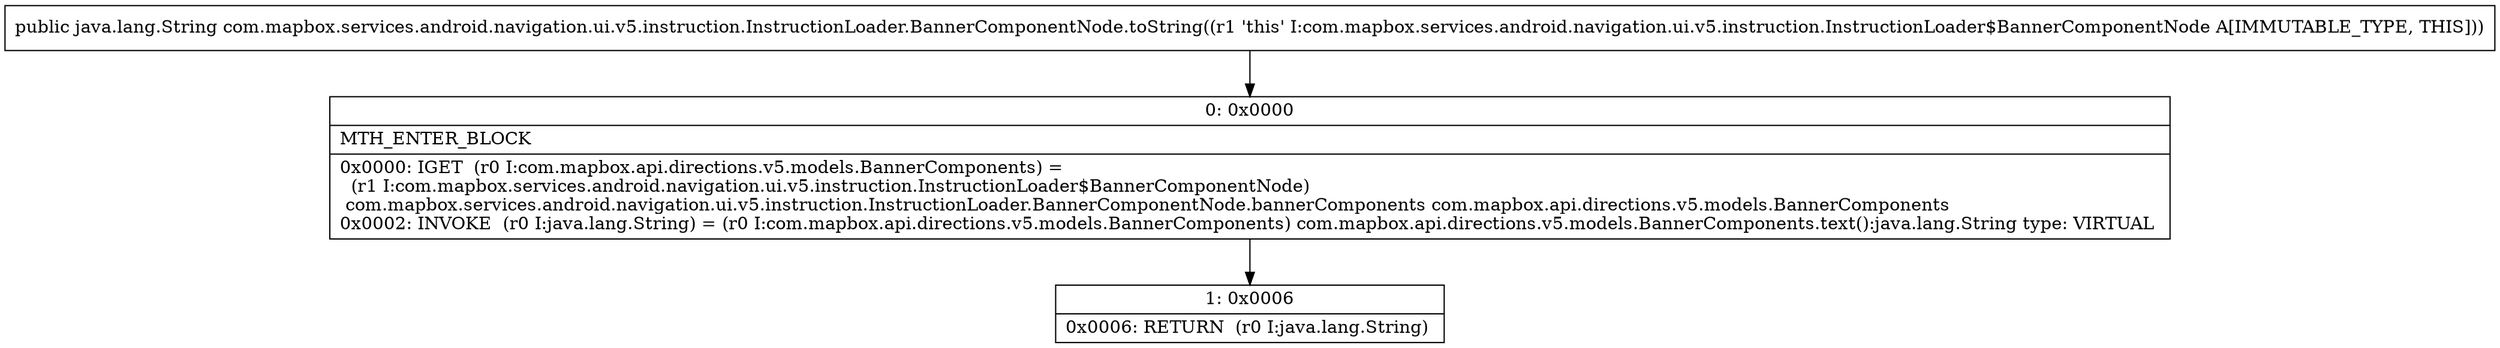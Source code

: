 digraph "CFG forcom.mapbox.services.android.navigation.ui.v5.instruction.InstructionLoader.BannerComponentNode.toString()Ljava\/lang\/String;" {
Node_0 [shape=record,label="{0\:\ 0x0000|MTH_ENTER_BLOCK\l|0x0000: IGET  (r0 I:com.mapbox.api.directions.v5.models.BannerComponents) = \l  (r1 I:com.mapbox.services.android.navigation.ui.v5.instruction.InstructionLoader$BannerComponentNode)\l com.mapbox.services.android.navigation.ui.v5.instruction.InstructionLoader.BannerComponentNode.bannerComponents com.mapbox.api.directions.v5.models.BannerComponents \l0x0002: INVOKE  (r0 I:java.lang.String) = (r0 I:com.mapbox.api.directions.v5.models.BannerComponents) com.mapbox.api.directions.v5.models.BannerComponents.text():java.lang.String type: VIRTUAL \l}"];
Node_1 [shape=record,label="{1\:\ 0x0006|0x0006: RETURN  (r0 I:java.lang.String) \l}"];
MethodNode[shape=record,label="{public java.lang.String com.mapbox.services.android.navigation.ui.v5.instruction.InstructionLoader.BannerComponentNode.toString((r1 'this' I:com.mapbox.services.android.navigation.ui.v5.instruction.InstructionLoader$BannerComponentNode A[IMMUTABLE_TYPE, THIS])) }"];
MethodNode -> Node_0;
Node_0 -> Node_1;
}

